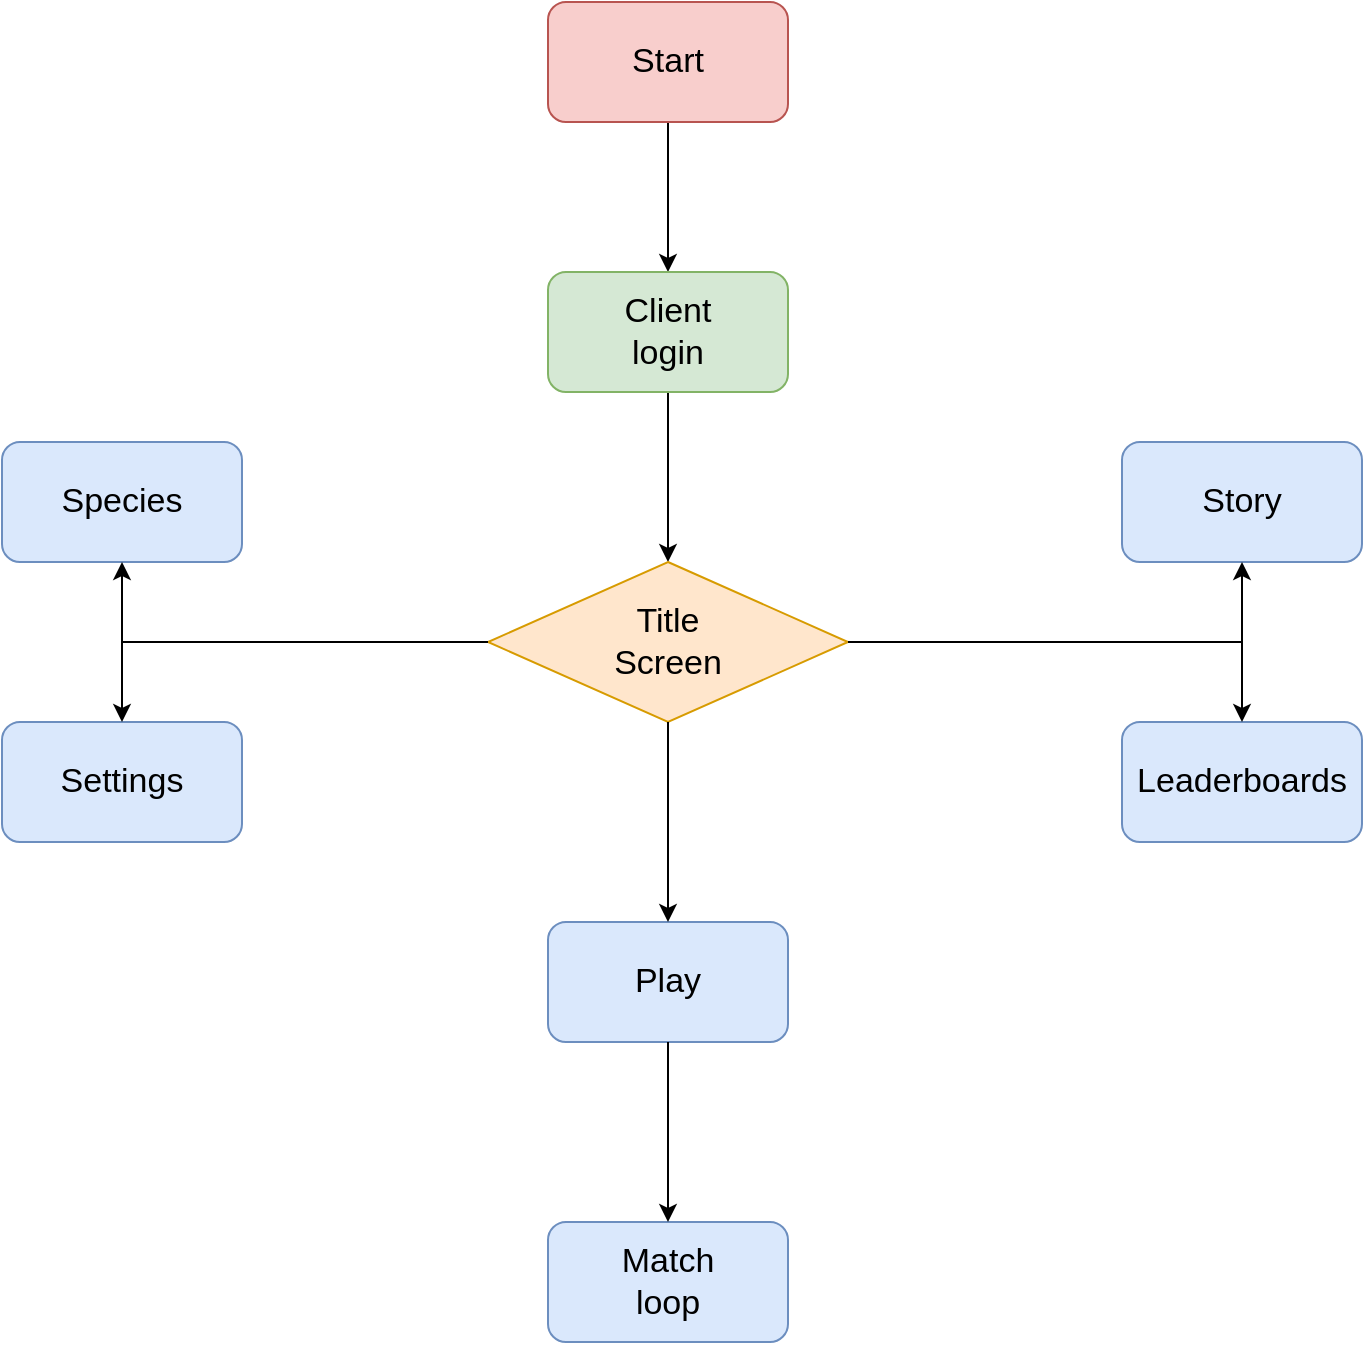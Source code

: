 <mxfile version="10.7.5" type="google"><diagram id="Ncxs1FdywolrD_pX1YkN" name="Page-1"><mxGraphModel dx="1010" dy="550" grid="1" gridSize="10" guides="1" tooltips="1" connect="1" arrows="1" fold="1" page="1" pageScale="1" pageWidth="827" pageHeight="1169" math="0" shadow="0"><root><mxCell id="0"/><mxCell id="1" parent="0"/><mxCell id="ONAgT4UNHfMjgJNh528t-17" style="edgeStyle=none;rounded=0;orthogonalLoop=1;jettySize=auto;html=1;entryX=0.5;entryY=0;entryDx=0;entryDy=0;" parent="1" source="ONAgT4UNHfMjgJNh528t-1" target="ONAgT4UNHfMjgJNh528t-2" edge="1"><mxGeometry relative="1" as="geometry"/></mxCell><mxCell id="ONAgT4UNHfMjgJNh528t-1" value="" style="rounded=1;whiteSpace=wrap;html=1;fillColor=#f8cecc;strokeColor=#b85450;" parent="1" vertex="1"><mxGeometry x="353" y="90" width="120" height="60" as="geometry"/></mxCell><mxCell id="ONAgT4UNHfMjgJNh528t-16" style="rounded=0;orthogonalLoop=1;jettySize=auto;html=1;entryX=0.5;entryY=0;entryDx=0;entryDy=0;" parent="1" source="ONAgT4UNHfMjgJNh528t-2" target="ONAgT4UNHfMjgJNh528t-3" edge="1"><mxGeometry relative="1" as="geometry"/></mxCell><mxCell id="ONAgT4UNHfMjgJNh528t-2" value="" style="rounded=1;whiteSpace=wrap;html=1;fillColor=#d5e8d4;strokeColor=#82b366;" parent="1" vertex="1"><mxGeometry x="353" y="225" width="120" height="60" as="geometry"/></mxCell><mxCell id="ONAgT4UNHfMjgJNh528t-3" value="" style="rhombus;whiteSpace=wrap;html=1;fillColor=#ffe6cc;strokeColor=#d79b00;" parent="1" vertex="1"><mxGeometry x="323" y="370" width="180" height="80" as="geometry"/></mxCell><mxCell id="ONAgT4UNHfMjgJNh528t-4" value="" style="rounded=1;whiteSpace=wrap;html=1;fillColor=#dae8fc;strokeColor=#6c8ebf;" parent="1" vertex="1"><mxGeometry x="640" y="310" width="120" height="60" as="geometry"/></mxCell><mxCell id="ONAgT4UNHfMjgJNh528t-5" value="" style="rounded=1;whiteSpace=wrap;html=1;fillColor=#dae8fc;strokeColor=#6c8ebf;" parent="1" vertex="1"><mxGeometry x="640" y="450" width="120" height="60" as="geometry"/></mxCell><mxCell id="ONAgT4UNHfMjgJNh528t-6" value="" style="rounded=1;whiteSpace=wrap;html=1;fillColor=#dae8fc;strokeColor=#6c8ebf;" parent="1" vertex="1"><mxGeometry x="80" y="310" width="120" height="60" as="geometry"/></mxCell><mxCell id="ONAgT4UNHfMjgJNh528t-7" value="" style="rounded=1;whiteSpace=wrap;html=1;fillColor=#dae8fc;strokeColor=#6c8ebf;" parent="1" vertex="1"><mxGeometry x="80" y="450" width="120" height="60" as="geometry"/></mxCell><mxCell id="ONAgT4UNHfMjgJNh528t-8" value="" style="rounded=1;whiteSpace=wrap;html=1;fillColor=#dae8fc;strokeColor=#6c8ebf;" parent="1" vertex="1"><mxGeometry x="353" y="550" width="120" height="60" as="geometry"/></mxCell><mxCell id="ONAgT4UNHfMjgJNh528t-18" value="&lt;font style=&quot;font-size: 17px&quot;&gt;Title Screen&lt;/font&gt;" style="text;html=1;strokeColor=none;fillColor=none;align=center;verticalAlign=middle;whiteSpace=wrap;rounded=0;" parent="1" vertex="1"><mxGeometry x="393" y="400" width="40" height="20" as="geometry"/></mxCell><mxCell id="ONAgT4UNHfMjgJNh528t-35" value="&lt;font style=&quot;font-size: 17px&quot;&gt;Species&lt;/font&gt;" style="text;html=1;strokeColor=none;fillColor=none;align=center;verticalAlign=middle;whiteSpace=wrap;rounded=0;" parent="1" vertex="1"><mxGeometry x="120" y="330" width="40" height="20" as="geometry"/></mxCell><mxCell id="ONAgT4UNHfMjgJNh528t-36" value="&lt;font style=&quot;font-size: 17px&quot;&gt;Story&lt;/font&gt;" style="text;html=1;strokeColor=none;fillColor=none;align=center;verticalAlign=middle;whiteSpace=wrap;rounded=0;" parent="1" vertex="1"><mxGeometry x="680" y="330" width="40" height="20" as="geometry"/></mxCell><mxCell id="ONAgT4UNHfMjgJNh528t-37" value="&lt;font style=&quot;font-size: 17px&quot;&gt;Leaderboards&lt;/font&gt;" style="text;html=1;strokeColor=none;fillColor=none;align=center;verticalAlign=middle;whiteSpace=wrap;rounded=0;" parent="1" vertex="1"><mxGeometry x="680" y="470" width="40" height="20" as="geometry"/></mxCell><mxCell id="ONAgT4UNHfMjgJNh528t-38" value="&lt;font style=&quot;font-size: 17px&quot;&gt;Settings&lt;/font&gt;" style="text;html=1;strokeColor=none;fillColor=none;align=center;verticalAlign=middle;whiteSpace=wrap;rounded=0;" parent="1" vertex="1"><mxGeometry x="120" y="470" width="40" height="20" as="geometry"/></mxCell><mxCell id="ONAgT4UNHfMjgJNh528t-39" value="" style="endArrow=none;html=1;entryX=0;entryY=0.5;entryDx=0;entryDy=0;" parent="1" target="ONAgT4UNHfMjgJNh528t-3" edge="1"><mxGeometry width="50" height="50" relative="1" as="geometry"><mxPoint x="140" y="410" as="sourcePoint"/><mxPoint x="130" y="690" as="targetPoint"/></mxGeometry></mxCell><mxCell id="ONAgT4UNHfMjgJNh528t-43" value="" style="endArrow=classic;startArrow=classic;html=1;entryX=0.5;entryY=1;entryDx=0;entryDy=0;" parent="1" source="ONAgT4UNHfMjgJNh528t-7" target="ONAgT4UNHfMjgJNh528t-6" edge="1"><mxGeometry width="50" height="50" relative="1" as="geometry"><mxPoint x="80" y="740" as="sourcePoint"/><mxPoint x="130" y="690" as="targetPoint"/></mxGeometry></mxCell><mxCell id="ONAgT4UNHfMjgJNh528t-44" value="" style="endArrow=classic;startArrow=classic;html=1;entryX=0.5;entryY=1;entryDx=0;entryDy=0;exitX=0.5;exitY=0;exitDx=0;exitDy=0;" parent="1" source="ONAgT4UNHfMjgJNh528t-5" target="ONAgT4UNHfMjgJNh528t-4" edge="1"><mxGeometry width="50" height="50" relative="1" as="geometry"><mxPoint x="80" y="740" as="sourcePoint"/><mxPoint x="130" y="690" as="targetPoint"/></mxGeometry></mxCell><mxCell id="ONAgT4UNHfMjgJNh528t-45" value="" style="endArrow=none;html=1;exitX=1;exitY=0.5;exitDx=0;exitDy=0;" parent="1" source="ONAgT4UNHfMjgJNh528t-3" edge="1"><mxGeometry width="50" height="50" relative="1" as="geometry"><mxPoint x="80" y="740" as="sourcePoint"/><mxPoint x="700" y="410" as="targetPoint"/></mxGeometry></mxCell><mxCell id="ONAgT4UNHfMjgJNh528t-46" value="" style="endArrow=classic;html=1;exitX=0.5;exitY=1;exitDx=0;exitDy=0;entryX=0.5;entryY=0;entryDx=0;entryDy=0;" parent="1" source="ONAgT4UNHfMjgJNh528t-3" target="ONAgT4UNHfMjgJNh528t-8" edge="1"><mxGeometry width="50" height="50" relative="1" as="geometry"><mxPoint x="80" y="690" as="sourcePoint"/><mxPoint x="130" y="640" as="targetPoint"/></mxGeometry></mxCell><mxCell id="ONAgT4UNHfMjgJNh528t-47" value="&lt;font style=&quot;font-size: 17px&quot;&gt;Start&lt;/font&gt;" style="text;html=1;strokeColor=none;fillColor=none;align=center;verticalAlign=middle;whiteSpace=wrap;rounded=0;" parent="1" vertex="1"><mxGeometry x="393" y="110" width="40" height="20" as="geometry"/></mxCell><mxCell id="ONAgT4UNHfMjgJNh528t-48" value="&lt;font style=&quot;font-size: 17px&quot;&gt;Client login&lt;/font&gt;" style="text;html=1;strokeColor=none;fillColor=none;align=center;verticalAlign=middle;whiteSpace=wrap;rounded=0;" parent="1" vertex="1"><mxGeometry x="393" y="245" width="40" height="20" as="geometry"/></mxCell><mxCell id="ONAgT4UNHfMjgJNh528t-49" value="&lt;font style=&quot;font-size: 17px&quot;&gt;Play&lt;br&gt;&lt;/font&gt;" style="text;html=1;strokeColor=none;fillColor=none;align=center;verticalAlign=middle;whiteSpace=wrap;rounded=0;" parent="1" vertex="1"><mxGeometry x="393" y="570" width="40" height="20" as="geometry"/></mxCell><mxCell id="i3jnBRMVe0oqfkv9mnp5-1" value="" style="rounded=1;whiteSpace=wrap;html=1;fillColor=#dae8fc;strokeColor=#6c8ebf;" parent="1" vertex="1"><mxGeometry x="353" y="700" width="120" height="60" as="geometry"/></mxCell><mxCell id="i3jnBRMVe0oqfkv9mnp5-2" value="&lt;font style=&quot;font-size: 17px&quot;&gt;Match loop&lt;br&gt;&lt;/font&gt;" style="text;html=1;strokeColor=none;fillColor=none;align=center;verticalAlign=middle;whiteSpace=wrap;rounded=0;" parent="1" vertex="1"><mxGeometry x="393" y="720" width="40" height="20" as="geometry"/></mxCell><mxCell id="i3jnBRMVe0oqfkv9mnp5-3" value="" style="endArrow=classic;html=1;exitX=0.5;exitY=1;exitDx=0;exitDy=0;entryX=0.5;entryY=0;entryDx=0;entryDy=0;" parent="1" source="ONAgT4UNHfMjgJNh528t-8" target="i3jnBRMVe0oqfkv9mnp5-1" edge="1"><mxGeometry width="50" height="50" relative="1" as="geometry"><mxPoint x="80" y="830" as="sourcePoint"/><mxPoint x="130" y="780" as="targetPoint"/></mxGeometry></mxCell></root></mxGraphModel></diagram><diagram id="BBsPudcICx7E1FtpwrjP" name="Page-2"><mxGraphModel dx="1010" dy="550" grid="1" gridSize="10" guides="1" tooltips="1" connect="1" arrows="1" fold="1" page="1" pageScale="1" pageWidth="827" pageHeight="1169" math="0" shadow="0"><root><mxCell id="PDnqGuxaaG9lBYG1rnrv-0"/><mxCell id="PDnqGuxaaG9lBYG1rnrv-1" parent="PDnqGuxaaG9lBYG1rnrv-0"/><mxCell id="nvSNuVWKsWnLrYsf66v5-0" value="&lt;font style=&quot;font-size: 17px&quot;&gt;Match loop&lt;br&gt;&lt;/font&gt;" style="text;html=1;strokeColor=none;fillColor=none;align=center;verticalAlign=middle;whiteSpace=wrap;rounded=0;" parent="PDnqGuxaaG9lBYG1rnrv-1" vertex="1"><mxGeometry x="60" y="140" width="90" height="20" as="geometry"/></mxCell><mxCell id="W8RMxs65DxiUMlxNirbc-0" value="" style="rounded=1;whiteSpace=wrap;html=1;fillColor=#f8cecc;strokeColor=#b85450;" parent="PDnqGuxaaG9lBYG1rnrv-1" vertex="1"><mxGeometry x="333" y="50" width="120" height="60" as="geometry"/></mxCell><mxCell id="W8RMxs65DxiUMlxNirbc-1" value="&lt;font style=&quot;font-size: 17px&quot;&gt;Play&lt;br&gt;&lt;/font&gt;" style="text;html=1;align=center;verticalAlign=middle;whiteSpace=wrap;rounded=0;" parent="PDnqGuxaaG9lBYG1rnrv-1" vertex="1"><mxGeometry x="373" y="70" width="40" height="20" as="geometry"/></mxCell><mxCell id="IUx9uPug0Hu_MUys4PJa-0" value="" style="rhombus;whiteSpace=wrap;html=1;" parent="PDnqGuxaaG9lBYG1rnrv-1" vertex="1"><mxGeometry x="324.5" y="170" width="137" height="80" as="geometry"/></mxCell><mxCell id="IUx9uPug0Hu_MUys4PJa-2" value="&lt;font style=&quot;font-size: 17px&quot;&gt;Select faction&lt;br&gt;&lt;/font&gt;" style="text;html=1;align=center;verticalAlign=middle;whiteSpace=wrap;rounded=0;" parent="PDnqGuxaaG9lBYG1rnrv-1" vertex="1"><mxGeometry x="373" y="200" width="40" height="20" as="geometry"/></mxCell><mxCell id="IUx9uPug0Hu_MUys4PJa-3" value="" style="shape=parallelogram;perimeter=parallelogramPerimeter;whiteSpace=wrap;html=1;" parent="PDnqGuxaaG9lBYG1rnrv-1" vertex="1"><mxGeometry x="130" y="340" width="120" height="40" as="geometry"/></mxCell><mxCell id="IUx9uPug0Hu_MUys4PJa-4" value="&lt;font style=&quot;font-size: 17px&quot;&gt;Lions&lt;br&gt;&lt;/font&gt;" style="text;html=1;align=center;verticalAlign=middle;whiteSpace=wrap;rounded=0;" parent="PDnqGuxaaG9lBYG1rnrv-1" vertex="1"><mxGeometry x="170" y="350" width="40" height="20" as="geometry"/></mxCell><mxCell id="IUx9uPug0Hu_MUys4PJa-5" value="" style="shape=parallelogram;perimeter=parallelogramPerimeter;whiteSpace=wrap;html=1;" parent="PDnqGuxaaG9lBYG1rnrv-1" vertex="1"><mxGeometry x="264.5" y="340" width="120" height="40" as="geometry"/></mxCell><mxCell id="IUx9uPug0Hu_MUys4PJa-6" value="&lt;font style=&quot;font-size: 17px&quot;&gt;Eagles&lt;br&gt;&lt;/font&gt;" style="text;html=1;align=center;verticalAlign=middle;whiteSpace=wrap;rounded=0;" parent="PDnqGuxaaG9lBYG1rnrv-1" vertex="1"><mxGeometry x="304.5" y="350" width="40" height="20" as="geometry"/></mxCell><mxCell id="IUx9uPug0Hu_MUys4PJa-7" value="" style="shape=parallelogram;perimeter=parallelogramPerimeter;whiteSpace=wrap;html=1;" parent="PDnqGuxaaG9lBYG1rnrv-1" vertex="1"><mxGeometry x="401.5" y="340" width="120" height="40" as="geometry"/></mxCell><mxCell id="IUx9uPug0Hu_MUys4PJa-8" value="&lt;font style=&quot;font-size: 17px&quot;&gt;Sharks&lt;br&gt;&lt;/font&gt;" style="text;html=1;align=center;verticalAlign=middle;whiteSpace=wrap;rounded=0;" parent="PDnqGuxaaG9lBYG1rnrv-1" vertex="1"><mxGeometry x="441.5" y="350" width="40" height="20" as="geometry"/></mxCell><mxCell id="IUx9uPug0Hu_MUys4PJa-9" value="" style="shape=parallelogram;perimeter=parallelogramPerimeter;whiteSpace=wrap;html=1;" parent="PDnqGuxaaG9lBYG1rnrv-1" vertex="1"><mxGeometry x="540" y="340" width="120" height="40" as="geometry"/></mxCell><mxCell id="IUx9uPug0Hu_MUys4PJa-10" value="&lt;font style=&quot;font-size: 17px&quot;&gt;Rhinos&lt;br&gt;&lt;/font&gt;" style="text;html=1;align=center;verticalAlign=middle;whiteSpace=wrap;rounded=0;" parent="PDnqGuxaaG9lBYG1rnrv-1" vertex="1"><mxGeometry x="580" y="350" width="40" height="20" as="geometry"/></mxCell><mxCell id="IUx9uPug0Hu_MUys4PJa-11" value="" style="endArrow=none;html=1;" parent="PDnqGuxaaG9lBYG1rnrv-1" edge="1"><mxGeometry width="50" height="50" relative="1" as="geometry"><mxPoint x="190" y="300" as="sourcePoint"/><mxPoint x="600" y="300" as="targetPoint"/></mxGeometry></mxCell><mxCell id="IUx9uPug0Hu_MUys4PJa-12" value="" style="endArrow=none;html=1;entryX=0.5;entryY=1;entryDx=0;entryDy=0;" parent="PDnqGuxaaG9lBYG1rnrv-1" target="IUx9uPug0Hu_MUys4PJa-0" edge="1"><mxGeometry width="50" height="50" relative="1" as="geometry"><mxPoint x="393" y="300" as="sourcePoint"/><mxPoint x="110" y="400" as="targetPoint"/></mxGeometry></mxCell><mxCell id="IUx9uPug0Hu_MUys4PJa-13" value="" style="endArrow=classic;html=1;entryX=0.5;entryY=0;entryDx=0;entryDy=0;" parent="PDnqGuxaaG9lBYG1rnrv-1" target="IUx9uPug0Hu_MUys4PJa-3" edge="1"><mxGeometry width="50" height="50" relative="1" as="geometry"><mxPoint x="190" y="300" as="sourcePoint"/><mxPoint x="110" y="400" as="targetPoint"/></mxGeometry></mxCell><mxCell id="IUx9uPug0Hu_MUys4PJa-14" value="" style="endArrow=classic;html=1;entryX=0.5;entryY=0;entryDx=0;entryDy=0;" parent="PDnqGuxaaG9lBYG1rnrv-1" target="IUx9uPug0Hu_MUys4PJa-9" edge="1"><mxGeometry width="50" height="50" relative="1" as="geometry"><mxPoint x="600" y="300" as="sourcePoint"/><mxPoint x="120" y="410" as="targetPoint"/></mxGeometry></mxCell><mxCell id="IUx9uPug0Hu_MUys4PJa-15" value="" style="endArrow=classic;html=1;entryX=0.5;entryY=0;entryDx=0;entryDy=0;" parent="PDnqGuxaaG9lBYG1rnrv-1" target="IUx9uPug0Hu_MUys4PJa-5" edge="1"><mxGeometry width="50" height="50" relative="1" as="geometry"><mxPoint x="325" y="300" as="sourcePoint"/><mxPoint x="130" y="420" as="targetPoint"/></mxGeometry></mxCell><mxCell id="IUx9uPug0Hu_MUys4PJa-16" value="" style="endArrow=classic;html=1;entryX=0.5;entryY=0;entryDx=0;entryDy=0;" parent="PDnqGuxaaG9lBYG1rnrv-1" target="IUx9uPug0Hu_MUys4PJa-7" edge="1"><mxGeometry width="50" height="50" relative="1" as="geometry"><mxPoint x="462" y="300" as="sourcePoint"/><mxPoint x="140" y="430" as="targetPoint"/></mxGeometry></mxCell><mxCell id="_PKe2IiicvUzsi-Za0R0-0" value="" style="rhombus;whiteSpace=wrap;html=1;" parent="PDnqGuxaaG9lBYG1rnrv-1" vertex="1"><mxGeometry x="324.5" y="480" width="137" height="80" as="geometry"/></mxCell><mxCell id="_PKe2IiicvUzsi-Za0R0-1" value="&lt;font style=&quot;font-size: 17px&quot;&gt;Select faction&lt;br&gt;&lt;/font&gt;" style="text;html=1;align=center;verticalAlign=middle;whiteSpace=wrap;rounded=0;" parent="PDnqGuxaaG9lBYG1rnrv-1" vertex="1"><mxGeometry x="373" y="510" width="40" height="20" as="geometry"/></mxCell><mxCell id="_PKe2IiicvUzsi-Za0R0-3" value="" style="endArrow=none;html=1;" parent="PDnqGuxaaG9lBYG1rnrv-1" edge="1"><mxGeometry width="50" height="50" relative="1" as="geometry"><mxPoint x="190" y="430" as="sourcePoint"/><mxPoint x="600" y="430" as="targetPoint"/></mxGeometry></mxCell><mxCell id="_PKe2IiicvUzsi-Za0R0-5" value="" style="endArrow=classic;html=1;entryX=0.5;entryY=0;entryDx=0;entryDy=0;" parent="PDnqGuxaaG9lBYG1rnrv-1" target="_PKe2IiicvUzsi-Za0R0-0" edge="1"><mxGeometry width="50" height="50" relative="1" as="geometry"><mxPoint x="393" y="430" as="sourcePoint"/><mxPoint x="110" y="580" as="targetPoint"/></mxGeometry></mxCell><mxCell id="_PKe2IiicvUzsi-Za0R0-6" value="" style="endArrow=none;html=1;entryX=0.5;entryY=1;entryDx=0;entryDy=0;" parent="PDnqGuxaaG9lBYG1rnrv-1" target="IUx9uPug0Hu_MUys4PJa-3" edge="1"><mxGeometry width="50" height="50" relative="1" as="geometry"><mxPoint x="190" y="430" as="sourcePoint"/><mxPoint x="110" y="600" as="targetPoint"/></mxGeometry></mxCell><mxCell id="_PKe2IiicvUzsi-Za0R0-7" value="" style="endArrow=none;html=1;entryX=0.5;entryY=1;entryDx=0;entryDy=0;" parent="PDnqGuxaaG9lBYG1rnrv-1" target="IUx9uPug0Hu_MUys4PJa-9" edge="1"><mxGeometry width="50" height="50" relative="1" as="geometry"><mxPoint x="600" y="430" as="sourcePoint"/><mxPoint x="110" y="600" as="targetPoint"/></mxGeometry></mxCell><mxCell id="_PKe2IiicvUzsi-Za0R0-8" value="" style="endArrow=none;html=1;entryX=0.5;entryY=1;entryDx=0;entryDy=0;" parent="PDnqGuxaaG9lBYG1rnrv-1" target="IUx9uPug0Hu_MUys4PJa-5" edge="1"><mxGeometry width="50" height="50" relative="1" as="geometry"><mxPoint x="325" y="430" as="sourcePoint"/><mxPoint x="110" y="600" as="targetPoint"/></mxGeometry></mxCell><mxCell id="_PKe2IiicvUzsi-Za0R0-9" value="" style="endArrow=none;html=1;entryX=0.5;entryY=1;entryDx=0;entryDy=0;" parent="PDnqGuxaaG9lBYG1rnrv-1" target="IUx9uPug0Hu_MUys4PJa-7" edge="1"><mxGeometry width="50" height="50" relative="1" as="geometry"><mxPoint x="462" y="430" as="sourcePoint"/><mxPoint x="110" y="600" as="targetPoint"/></mxGeometry></mxCell><mxCell id="BlbaWagEi5OecVNQo8v9-1" value="" style="endArrow=none;html=1;entryX=0.5;entryY=1;entryDx=0;entryDy=0;" edge="1" parent="PDnqGuxaaG9lBYG1rnrv-1" target="_PKe2IiicvUzsi-Za0R0-0"><mxGeometry width="50" height="50" relative="1" as="geometry"><mxPoint x="393" y="620" as="sourcePoint"/><mxPoint x="110" y="580" as="targetPoint"/></mxGeometry></mxCell><mxCell id="BlbaWagEi5OecVNQo8v9-2" value="" style="endArrow=none;html=1;" edge="1" parent="PDnqGuxaaG9lBYG1rnrv-1"><mxGeometry width="50" height="50" relative="1" as="geometry"><mxPoint x="320" y="620" as="sourcePoint"/><mxPoint x="460" y="620" as="targetPoint"/></mxGeometry></mxCell><mxCell id="BlbaWagEi5OecVNQo8v9-3" value="" style="shape=parallelogram;perimeter=parallelogramPerimeter;whiteSpace=wrap;html=1;" vertex="1" parent="PDnqGuxaaG9lBYG1rnrv-1"><mxGeometry x="260" y="660" width="120" height="40" as="geometry"/></mxCell><mxCell id="BlbaWagEi5OecVNQo8v9-4" value="&lt;font style=&quot;font-size: 17px&quot;&gt;Driver&lt;br&gt;&lt;/font&gt;" style="text;html=1;align=center;verticalAlign=middle;whiteSpace=wrap;rounded=0;" vertex="1" parent="PDnqGuxaaG9lBYG1rnrv-1"><mxGeometry x="300" y="670" width="40" height="20" as="geometry"/></mxCell><mxCell id="BlbaWagEi5OecVNQo8v9-6" value="" style="shape=parallelogram;perimeter=parallelogramPerimeter;whiteSpace=wrap;html=1;" vertex="1" parent="PDnqGuxaaG9lBYG1rnrv-1"><mxGeometry x="401.5" y="660" width="120" height="40" as="geometry"/></mxCell><mxCell id="BlbaWagEi5OecVNQo8v9-7" value="&lt;font style=&quot;font-size: 17px&quot;&gt;Shooter&lt;br&gt;&lt;/font&gt;" style="text;html=1;align=center;verticalAlign=middle;whiteSpace=wrap;rounded=0;" vertex="1" parent="PDnqGuxaaG9lBYG1rnrv-1"><mxGeometry x="441.5" y="670" width="37" height="20" as="geometry"/></mxCell><mxCell id="BlbaWagEi5OecVNQo8v9-8" value="" style="endArrow=none;html=1;exitX=0.5;exitY=0;exitDx=0;exitDy=0;" edge="1" parent="PDnqGuxaaG9lBYG1rnrv-1" source="BlbaWagEi5OecVNQo8v9-3"><mxGeometry width="50" height="50" relative="1" as="geometry"><mxPoint x="75.5" y="770" as="sourcePoint"/><mxPoint x="320.5" y="620" as="targetPoint"/></mxGeometry></mxCell><mxCell id="BlbaWagEi5OecVNQo8v9-9" value="" style="endArrow=none;html=1;exitX=0.5;exitY=0;exitDx=0;exitDy=0;" edge="1" parent="PDnqGuxaaG9lBYG1rnrv-1" source="BlbaWagEi5OecVNQo8v9-6"><mxGeometry width="50" height="50" relative="1" as="geometry"><mxPoint x="48.5" y="770" as="sourcePoint"/><mxPoint x="461.5" y="620" as="targetPoint"/></mxGeometry></mxCell><mxCell id="BlbaWagEi5OecVNQo8v9-10" value="" style="rounded=1;whiteSpace=wrap;html=1;fillColor=#f8cecc;strokeColor=#b85450;" vertex="1" parent="PDnqGuxaaG9lBYG1rnrv-1"><mxGeometry x="331.5" y="800" width="120" height="60" as="geometry"/></mxCell><mxCell id="BlbaWagEi5OecVNQo8v9-11" value="&lt;font style=&quot;font-size: 17px&quot;&gt;Matchmaking system&lt;br&gt;&lt;/font&gt;" style="text;html=1;align=center;verticalAlign=middle;whiteSpace=wrap;rounded=0;" vertex="1" parent="PDnqGuxaaG9lBYG1rnrv-1"><mxGeometry x="371.5" y="820" width="37" height="20" as="geometry"/></mxCell><mxCell id="BlbaWagEi5OecVNQo8v9-12" value="" style="endArrow=none;html=1;entryX=0.5;entryY=1;entryDx=0;entryDy=0;" edge="1" parent="PDnqGuxaaG9lBYG1rnrv-1" target="BlbaWagEi5OecVNQo8v9-3"><mxGeometry width="50" height="50" relative="1" as="geometry"><mxPoint x="320" y="750" as="sourcePoint"/><mxPoint x="110" y="880" as="targetPoint"/></mxGeometry></mxCell><mxCell id="BlbaWagEi5OecVNQo8v9-13" value="" style="endArrow=none;html=1;entryX=0.5;entryY=1;entryDx=0;entryDy=0;" edge="1" parent="PDnqGuxaaG9lBYG1rnrv-1" target="BlbaWagEi5OecVNQo8v9-6"><mxGeometry width="50" height="50" relative="1" as="geometry"><mxPoint x="462" y="750" as="sourcePoint"/><mxPoint x="110" y="880" as="targetPoint"/></mxGeometry></mxCell><mxCell id="BlbaWagEi5OecVNQo8v9-14" value="" style="endArrow=none;html=1;" edge="1" parent="PDnqGuxaaG9lBYG1rnrv-1"><mxGeometry width="50" height="50" relative="1" as="geometry"><mxPoint x="320" y="750" as="sourcePoint"/><mxPoint x="460" y="750" as="targetPoint"/></mxGeometry></mxCell><mxCell id="BlbaWagEi5OecVNQo8v9-15" value="" style="endArrow=classic;html=1;" edge="1" parent="PDnqGuxaaG9lBYG1rnrv-1" target="BlbaWagEi5OecVNQo8v9-10"><mxGeometry width="50" height="50" relative="1" as="geometry"><mxPoint x="391" y="750" as="sourcePoint"/><mxPoint x="110" y="880" as="targetPoint"/></mxGeometry></mxCell></root></mxGraphModel></diagram></mxfile>